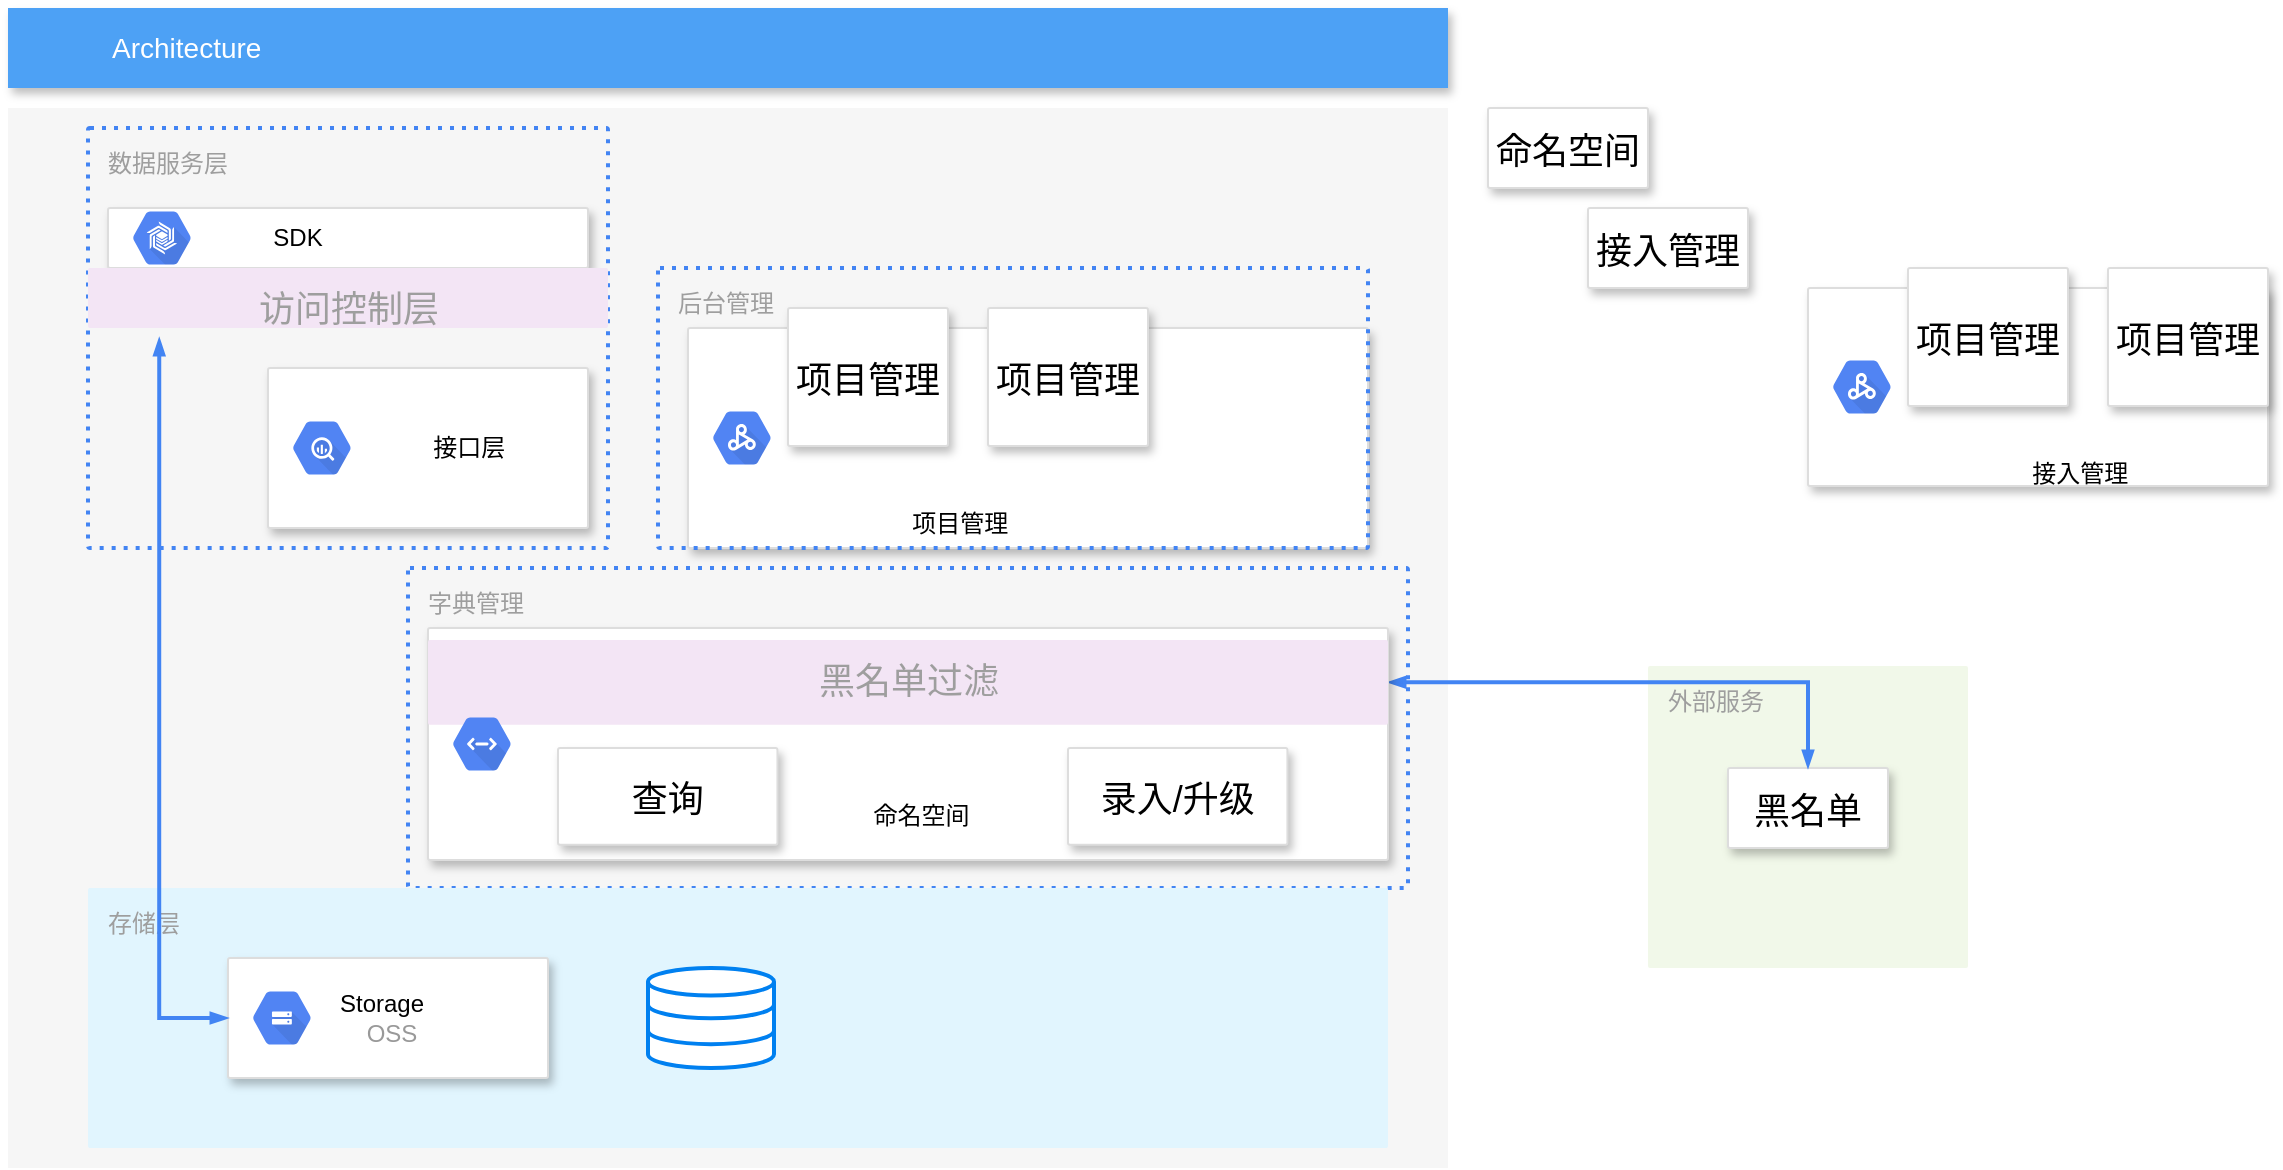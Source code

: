 <mxfile version="15.6.8" type="github">
  <diagram id="f106602c-feb2-e66a-4537-3a34d633f6aa" name="Page-1">
    <mxGraphModel dx="1234" dy="517" grid="1" gridSize="10" guides="1" tooltips="1" connect="1" arrows="1" fold="1" page="1" pageScale="1" pageWidth="1169" pageHeight="827" background="none" math="0" shadow="0">
      <root>
        <mxCell id="0" />
        <mxCell id="1" parent="0" />
        <mxCell id="14" value="" style="fillColor=#F6F6F6;strokeColor=none;shadow=0;gradientColor=none;fontSize=14;align=left;spacing=10;fontColor=#717171;9E9E9E;verticalAlign=top;spacingTop=-4;fontStyle=0;spacingLeft=40;html=1;" parent="1" vertex="1">
          <mxGeometry x="200" y="90" width="720" height="530" as="geometry" />
        </mxCell>
        <mxCell id="686" value="字典管理" style="rounded=1;absoluteArcSize=1;arcSize=2;html=1;strokeColor=#4284F3;gradientColor=none;shadow=0;dashed=1;fontSize=12;fontColor=#9E9E9E;align=left;verticalAlign=top;spacing=10;spacingTop=-4;fillColor=none;dashPattern=1 2;strokeWidth=2;" parent="1" vertex="1">
          <mxGeometry x="400" y="320" width="500" height="160" as="geometry" />
        </mxCell>
        <mxCell id="653" value="数据服务层" style="rounded=1;absoluteArcSize=1;arcSize=2;html=1;strokeColor=#4284F3;gradientColor=none;shadow=0;dashed=1;fontSize=12;fontColor=#9E9E9E;align=left;verticalAlign=top;spacing=10;spacingTop=-4;fillColor=none;dashPattern=1 2;strokeWidth=2;" parent="1" vertex="1">
          <mxGeometry x="240" y="100" width="260" height="210" as="geometry" />
        </mxCell>
        <mxCell id="2" value="Architecture" style="fillColor=#4DA1F5;strokeColor=none;shadow=1;gradientColor=none;fontSize=14;align=left;spacingLeft=50;fontColor=#ffffff;html=1;" parent="1" vertex="1">
          <mxGeometry x="200" y="40" width="720" height="40" as="geometry" />
        </mxCell>
        <mxCell id="675" value="" style="strokeColor=#dddddd;fillColor=#ffffff;shadow=1;strokeWidth=1;rounded=1;absoluteArcSize=1;arcSize=2;fontSize=10;fontColor=#9E9E9E;align=center;html=1;" parent="1" vertex="1">
          <mxGeometry x="540" y="200" width="340" height="110" as="geometry" />
        </mxCell>
        <mxCell id="676" value="&lt;font color=&quot;#000000&quot;&gt;&amp;nbsp; &amp;nbsp; &amp;nbsp; &amp;nbsp; &amp;nbsp; &lt;br&gt;&lt;br&gt;&lt;br&gt;&amp;nbsp; &amp;nbsp; &amp;nbsp; &amp;nbsp; &amp;nbsp; &amp;nbsp; &amp;nbsp; &amp;nbsp; &amp;nbsp; &amp;nbsp; &amp;nbsp; &amp;nbsp; &amp;nbsp; &amp;nbsp; &lt;br&gt;&lt;br&gt;&lt;br&gt;&amp;nbsp; &amp;nbsp; &amp;nbsp; &amp;nbsp; &amp;nbsp; &amp;nbsp; &amp;nbsp; &amp;nbsp; &amp;nbsp; &amp;nbsp; &amp;nbsp; &amp;nbsp; &amp;nbsp; &amp;nbsp; &amp;nbsp; &amp;nbsp; &amp;nbsp; &amp;nbsp; &amp;nbsp;项目管理&lt;/font&gt;" style="dashed=0;connectable=0;html=1;fillColor=#5184F3;strokeColor=none;shape=mxgraph.gcp2.hexIcon;prIcon=cloud_dataproc;part=1;labelPosition=right;verticalLabelPosition=middle;align=center;verticalAlign=middle;spacingLeft=5;fontColor=#999999;fontSize=12;" parent="675" vertex="1">
          <mxGeometry y="0.5" width="44" height="39" relative="1" as="geometry">
            <mxPoint x="5" y="-19.5" as="offset" />
          </mxGeometry>
        </mxCell>
        <mxCell id="_6TvkefpL0pkdzzRzgBX-701" value="项目管理" style="strokeColor=#dddddd;shadow=1;strokeWidth=1;rounded=1;absoluteArcSize=1;arcSize=2;fontSize=18;align=center;" vertex="1" parent="675">
          <mxGeometry x="50" y="-10" width="80" height="69" as="geometry" />
        </mxCell>
        <mxCell id="_6TvkefpL0pkdzzRzgBX-716" value="项目管理" style="strokeColor=#dddddd;shadow=1;strokeWidth=1;rounded=1;absoluteArcSize=1;arcSize=2;fontSize=18;align=center;" vertex="1" parent="675">
          <mxGeometry x="150" y="-10" width="80" height="69" as="geometry" />
        </mxCell>
        <mxCell id="_6TvkefpL0pkdzzRzgBX-722" value="后台管理" style="rounded=1;absoluteArcSize=1;arcSize=2;html=1;strokeColor=#4284F3;gradientColor=none;shadow=0;dashed=1;fontSize=12;fontColor=#9E9E9E;align=left;verticalAlign=top;spacing=10;spacingTop=-4;fillColor=none;dashPattern=1 2;strokeWidth=2;" vertex="1" parent="675">
          <mxGeometry x="-15" y="-30" width="355" height="140" as="geometry" />
        </mxCell>
        <mxCell id="684" value="" style="strokeColor=#dddddd;fillColor=#ffffff;shadow=1;strokeWidth=1;rounded=1;absoluteArcSize=1;arcSize=2;fontSize=10;fontColor=#9E9E9E;align=center;html=1;" parent="1" vertex="1">
          <mxGeometry x="330" y="220" width="160" height="80" as="geometry" />
        </mxCell>
        <mxCell id="685" value="&lt;font color=&quot;#000000&quot;&gt;&amp;nbsp; &amp;nbsp; &amp;nbsp; &amp;nbsp; 接口层&lt;/font&gt;" style="dashed=0;connectable=0;html=1;fillColor=#5184F3;strokeColor=none;shape=mxgraph.gcp2.hexIcon;prIcon=bigquery;part=1;labelPosition=right;verticalLabelPosition=middle;align=left;verticalAlign=middle;spacingLeft=5;fontColor=#999999;fontSize=12;" parent="684" vertex="1">
          <mxGeometry y="0.5" width="44" height="39" relative="1" as="geometry">
            <mxPoint x="5" y="-19.5" as="offset" />
          </mxGeometry>
        </mxCell>
        <mxCell id="_6TvkefpL0pkdzzRzgBX-691" value="" style="strokeColor=#dddddd;fillColor=#ffffff;shadow=1;strokeWidth=1;rounded=1;absoluteArcSize=1;arcSize=2;fontSize=10;fontColor=#9E9E9E;align=center;html=1;" vertex="1" parent="1">
          <mxGeometry x="250" y="140" width="240" height="30" as="geometry" />
        </mxCell>
        <mxCell id="_6TvkefpL0pkdzzRzgBX-692" value="&lt;font color=&quot;#000000&quot;&gt;&amp;nbsp; &amp;nbsp; &amp;nbsp; &amp;nbsp; SDK&lt;/font&gt;" style="dashed=0;connectable=0;html=1;fillColor=#5184F3;strokeColor=none;shape=mxgraph.gcp2.hexIcon;prIcon=cloud_bigtable;part=1;labelPosition=right;verticalLabelPosition=middle;align=left;verticalAlign=middle;spacingLeft=5;fontColor=#999999;fontSize=12;" vertex="1" parent="_6TvkefpL0pkdzzRzgBX-691">
          <mxGeometry y="0.5" width="44" height="39" relative="1" as="geometry">
            <mxPoint x="5" y="-19.5" as="offset" />
          </mxGeometry>
        </mxCell>
        <mxCell id="_6TvkefpL0pkdzzRzgBX-696" value="存储层" style="sketch=0;points=[[0,0,0],[0.25,0,0],[0.5,0,0],[0.75,0,0],[1,0,0],[1,0.25,0],[1,0.5,0],[1,0.75,0],[1,1,0],[0.75,1,0],[0.5,1,0],[0.25,1,0],[0,1,0],[0,0.75,0],[0,0.5,0],[0,0.25,0]];rounded=1;absoluteArcSize=1;arcSize=2;html=1;strokeColor=none;gradientColor=none;shadow=0;dashed=0;fontSize=12;fontColor=#9E9E9E;align=left;verticalAlign=top;spacing=10;spacingTop=-4;fillColor=#E1F5FE;" vertex="1" parent="1">
          <mxGeometry x="240" y="480" width="650" height="130" as="geometry" />
        </mxCell>
        <mxCell id="_6TvkefpL0pkdzzRzgBX-693" value="" style="strokeColor=#dddddd;fillColor=#ffffff;shadow=1;strokeWidth=1;rounded=1;absoluteArcSize=1;arcSize=2;fontSize=10;fontColor=#9E9E9E;align=center;html=1;" vertex="1" parent="1">
          <mxGeometry x="310" y="515" width="160" height="60" as="geometry" />
        </mxCell>
        <mxCell id="_6TvkefpL0pkdzzRzgBX-694" value="&lt;font color=&quot;#000000&quot;&gt;Storage&lt;/font&gt;&lt;br&gt;&amp;nbsp; &amp;nbsp; OSS" style="dashed=0;connectable=0;html=1;fillColor=#5184F3;strokeColor=none;shape=mxgraph.gcp2.hexIcon;prIcon=cloud_storage;part=1;labelPosition=right;verticalLabelPosition=middle;align=left;verticalAlign=middle;spacingLeft=5;fontColor=#999999;fontSize=12;" vertex="1" parent="_6TvkefpL0pkdzzRzgBX-693">
          <mxGeometry y="0.5" width="44" height="39" relative="1" as="geometry">
            <mxPoint x="5" y="-19.5" as="offset" />
          </mxGeometry>
        </mxCell>
        <mxCell id="_6TvkefpL0pkdzzRzgBX-697" value="" style="html=1;verticalLabelPosition=bottom;align=center;labelBackgroundColor=#ffffff;verticalAlign=top;strokeWidth=2;strokeColor=#0080F0;shadow=0;dashed=0;shape=mxgraph.ios7.icons.data;" vertex="1" parent="1">
          <mxGeometry x="520" y="520" width="63" height="50" as="geometry" />
        </mxCell>
        <mxCell id="_6TvkefpL0pkdzzRzgBX-698" value="" style="shape=image;html=1;verticalAlign=top;verticalLabelPosition=bottom;labelBackgroundColor=#ffffff;imageAspect=0;aspect=fixed;image=https://cdn4.iconfinder.com/data/icons/logos-brands-5/24/elasticsearch-128.png" vertex="1" parent="1">
          <mxGeometry x="660" y="510" width="70" height="70" as="geometry" />
        </mxCell>
        <mxCell id="_6TvkefpL0pkdzzRzgBX-703" value="接入管理" style="strokeColor=#dddddd;shadow=1;strokeWidth=1;rounded=1;absoluteArcSize=1;arcSize=2;fontSize=18;align=center;" vertex="1" parent="1">
          <mxGeometry x="990" y="140" width="80" height="40" as="geometry" />
        </mxCell>
        <mxCell id="_6TvkefpL0pkdzzRzgBX-706" value="命名空间" style="strokeColor=#dddddd;shadow=1;strokeWidth=1;rounded=1;absoluteArcSize=1;arcSize=2;fontSize=18;align=center;" vertex="1" parent="1">
          <mxGeometry x="940" y="90" width="80" height="40" as="geometry" />
        </mxCell>
        <mxCell id="_6TvkefpL0pkdzzRzgBX-708" value="外部服务" style="sketch=0;points=[[0,0,0],[0.25,0,0],[0.5,0,0],[0.75,0,0],[1,0,0],[1,0.25,0],[1,0.5,0],[1,0.75,0],[1,1,0],[0.75,1,0],[0.5,1,0],[0.25,1,0],[0,1,0],[0,0.75,0],[0,0.5,0],[0,0.25,0]];rounded=1;absoluteArcSize=1;arcSize=2;html=1;strokeColor=none;gradientColor=none;shadow=0;dashed=0;fontSize=12;fontColor=#9E9E9E;align=left;verticalAlign=top;spacing=10;spacingTop=-4;fillColor=#F1F8E9;" vertex="1" parent="1">
          <mxGeometry x="1020" y="369" width="160" height="151" as="geometry" />
        </mxCell>
        <mxCell id="_6TvkefpL0pkdzzRzgBX-707" value="黑名单" style="strokeColor=#dddddd;shadow=1;strokeWidth=1;rounded=1;absoluteArcSize=1;arcSize=2;fontSize=18;align=center;" vertex="1" parent="1">
          <mxGeometry x="1060" y="420" width="80" height="40" as="geometry" />
        </mxCell>
        <mxCell id="_6TvkefpL0pkdzzRzgBX-710" style="edgeStyle=orthogonalEdgeStyle;rounded=0;html=1;labelBackgroundColor=none;startFill=1;startSize=4;endArrow=blockThin;endFill=1;endSize=4;jettySize=auto;orthogonalLoop=1;strokeColor=#4284F3;strokeWidth=2;fontSize=12;fontColor=#000000;align=center;dashed=0;startArrow=blockThin;" edge="1" parent="1" source="_6TvkefpL0pkdzzRzgBX-715" target="_6TvkefpL0pkdzzRzgBX-707">
          <mxGeometry relative="1" as="geometry">
            <mxPoint x="750" y="434" as="sourcePoint" />
            <mxPoint x="865" y="434" as="targetPoint" />
          </mxGeometry>
        </mxCell>
        <mxCell id="_6TvkefpL0pkdzzRzgBX-713" value="" style="strokeColor=#dddddd;shadow=1;strokeWidth=1;rounded=1;absoluteArcSize=1;arcSize=2;fontSize=18;align=center;" vertex="1" parent="1">
          <mxGeometry x="410" y="350" width="480" height="116" as="geometry" />
        </mxCell>
        <mxCell id="_6TvkefpL0pkdzzRzgBX-715" value="&lt;span style=&quot;font-size: 18px&quot;&gt;黑名单过滤&lt;/span&gt;" style="sketch=0;points=[[0,0,0],[0.25,0,0],[0.5,0,0],[0.75,0,0],[1,0,0],[1,0.25,0],[1,0.5,0],[1,0.75,0],[1,1,0],[0.75,1,0],[0.5,1,0],[0.25,1,0],[0,1,0],[0,0.75,0],[0,0.5,0],[0,0.25,0]];rounded=1;absoluteArcSize=1;arcSize=2;html=1;strokeColor=none;gradientColor=none;shadow=0;dashed=0;fontSize=12;fontColor=#9E9E9E;align=center;verticalAlign=top;spacing=10;spacingTop=-4;fillColor=#F3E5F5;" vertex="1" parent="_6TvkefpL0pkdzzRzgBX-713">
          <mxGeometry y="6.042" width="480" height="42.292" as="geometry" />
        </mxCell>
        <mxCell id="_6TvkefpL0pkdzzRzgBX-714" value="&lt;br&gt;&lt;font color=&quot;#000000&quot;&gt;&lt;br&gt;&lt;br&gt;&lt;br&gt;&lt;div style=&quot;text-align: center&quot;&gt;&lt;span&gt;&amp;nbsp; &amp;nbsp; &amp;nbsp; &amp;nbsp; &amp;nbsp; &amp;nbsp; &amp;nbsp; &amp;nbsp; &amp;nbsp; &amp;nbsp; &amp;nbsp; &amp;nbsp; &amp;nbsp; &amp;nbsp;&amp;nbsp;&lt;/span&gt;&lt;/div&gt;&lt;div style=&quot;text-align: center&quot;&gt;&lt;span&gt;&amp;nbsp; &amp;nbsp; &amp;nbsp; &amp;nbsp; &amp;nbsp; &amp;nbsp; &amp;nbsp; &amp;nbsp; &amp;nbsp; &amp;nbsp; &amp;nbsp; &amp;nbsp; &amp;nbsp; &amp;nbsp; &amp;nbsp; &amp;nbsp; &amp;nbsp; &amp;nbsp; &amp;nbsp; &amp;nbsp; &amp;nbsp; &amp;nbsp; &amp;nbsp; &amp;nbsp; &amp;nbsp; 命名空间&lt;/span&gt;&lt;/div&gt;&lt;/font&gt;" style="sketch=0;dashed=0;connectable=0;html=1;fillColor=#5184F3;strokeColor=none;shape=mxgraph.gcp2.hexIcon;prIcon=cloud_endpoints;part=1;labelPosition=right;verticalLabelPosition=middle;align=left;verticalAlign=middle;spacingLeft=5;fontColor=#999999;fontSize=12;" vertex="1" parent="_6TvkefpL0pkdzzRzgBX-713">
          <mxGeometry y="0.5" width="44" height="39" relative="1" as="geometry">
            <mxPoint x="5" y="-19.5" as="offset" />
          </mxGeometry>
        </mxCell>
        <mxCell id="_6TvkefpL0pkdzzRzgBX-705" value="录入/升级" style="strokeColor=#dddddd;shadow=1;strokeWidth=1;rounded=1;absoluteArcSize=1;arcSize=2;fontSize=18;align=center;" vertex="1" parent="_6TvkefpL0pkdzzRzgBX-713">
          <mxGeometry x="320.001" y="60.003" width="109.714" height="48.333" as="geometry" />
        </mxCell>
        <mxCell id="_6TvkefpL0pkdzzRzgBX-704" value="查询" style="strokeColor=#dddddd;shadow=1;strokeWidth=1;rounded=1;absoluteArcSize=1;arcSize=2;fontSize=18;align=center;" vertex="1" parent="_6TvkefpL0pkdzzRzgBX-713">
          <mxGeometry x="65.004" y="60.003" width="109.714" height="48.333" as="geometry" />
        </mxCell>
        <mxCell id="_6TvkefpL0pkdzzRzgBX-718" value="" style="strokeColor=#dddddd;fillColor=#ffffff;shadow=1;strokeWidth=1;rounded=1;absoluteArcSize=1;arcSize=2;fontSize=10;fontColor=#9E9E9E;align=center;html=1;" vertex="1" parent="1">
          <mxGeometry x="1100" y="180" width="230" height="99" as="geometry" />
        </mxCell>
        <mxCell id="_6TvkefpL0pkdzzRzgBX-719" value="&lt;font color=&quot;#000000&quot;&gt;&amp;nbsp; &amp;nbsp; &amp;nbsp; &amp;nbsp; &amp;nbsp; &lt;br&gt;&lt;br&gt;&lt;br&gt;&amp;nbsp; &amp;nbsp; &amp;nbsp; &amp;nbsp; &amp;nbsp; &amp;nbsp; &amp;nbsp; &amp;nbsp; &amp;nbsp; &amp;nbsp; &amp;nbsp; &amp;nbsp; &amp;nbsp; &amp;nbsp; &lt;br&gt;&lt;br&gt;&lt;br&gt;&amp;nbsp; &amp;nbsp; &amp;nbsp; &amp;nbsp; &amp;nbsp; &amp;nbsp; &amp;nbsp; &amp;nbsp; &amp;nbsp; &amp;nbsp; &amp;nbsp; &amp;nbsp; &amp;nbsp; &amp;nbsp; &amp;nbsp; &amp;nbsp; &amp;nbsp; &amp;nbsp; &amp;nbsp;接入管理&lt;/font&gt;" style="dashed=0;connectable=0;html=1;fillColor=#5184F3;strokeColor=none;shape=mxgraph.gcp2.hexIcon;prIcon=cloud_dataproc;part=1;labelPosition=right;verticalLabelPosition=middle;align=center;verticalAlign=middle;spacingLeft=5;fontColor=#999999;fontSize=12;" vertex="1" parent="_6TvkefpL0pkdzzRzgBX-718">
          <mxGeometry y="0.5" width="44" height="39" relative="1" as="geometry">
            <mxPoint x="5" y="-19.5" as="offset" />
          </mxGeometry>
        </mxCell>
        <mxCell id="_6TvkefpL0pkdzzRzgBX-720" value="项目管理" style="strokeColor=#dddddd;shadow=1;strokeWidth=1;rounded=1;absoluteArcSize=1;arcSize=2;fontSize=18;align=center;" vertex="1" parent="_6TvkefpL0pkdzzRzgBX-718">
          <mxGeometry x="50" y="-10" width="80" height="69" as="geometry" />
        </mxCell>
        <mxCell id="_6TvkefpL0pkdzzRzgBX-721" value="项目管理" style="strokeColor=#dddddd;shadow=1;strokeWidth=1;rounded=1;absoluteArcSize=1;arcSize=2;fontSize=18;align=center;" vertex="1" parent="_6TvkefpL0pkdzzRzgBX-718">
          <mxGeometry x="150" y="-10" width="80" height="69" as="geometry" />
        </mxCell>
        <mxCell id="_6TvkefpL0pkdzzRzgBX-723" value="&lt;span style=&quot;font-size: 18px&quot;&gt;访问控制层&lt;/span&gt;" style="sketch=0;points=[[0,0,0],[0.25,0,0],[0.5,0,0],[0.75,0,0],[1,0,0],[1,0.25,0],[1,0.5,0],[1,0.75,0],[1,1,0],[0.75,1,0],[0.5,1,0],[0.25,1,0],[0,1,0],[0,0.75,0],[0,0.5,0],[0,0.25,0]];rounded=1;absoluteArcSize=1;arcSize=2;html=1;strokeColor=none;gradientColor=none;shadow=0;dashed=0;fontSize=12;fontColor=#9E9E9E;align=center;verticalAlign=top;spacing=10;spacingTop=-4;fillColor=#F3E5F5;" vertex="1" parent="1">
          <mxGeometry x="240" y="170" width="260" height="30" as="geometry" />
        </mxCell>
        <mxCell id="_6TvkefpL0pkdzzRzgBX-724" style="edgeStyle=orthogonalEdgeStyle;rounded=0;html=1;labelBackgroundColor=none;startFill=1;startSize=4;endArrow=blockThin;endFill=1;endSize=4;jettySize=auto;orthogonalLoop=1;strokeColor=#4284F3;strokeWidth=2;fontSize=12;fontColor=#000000;align=center;dashed=0;startArrow=blockThin;exitX=0.137;exitY=1.167;exitDx=0;exitDy=0;exitPerimeter=0;" edge="1" parent="1" source="_6TvkefpL0pkdzzRzgBX-723" target="_6TvkefpL0pkdzzRzgBX-693">
          <mxGeometry relative="1" as="geometry">
            <mxPoint x="210" y="350.0" as="sourcePoint" />
            <mxPoint x="420" y="392.8" as="targetPoint" />
            <Array as="points">
              <mxPoint x="276" y="545" />
            </Array>
          </mxGeometry>
        </mxCell>
      </root>
    </mxGraphModel>
  </diagram>
</mxfile>
